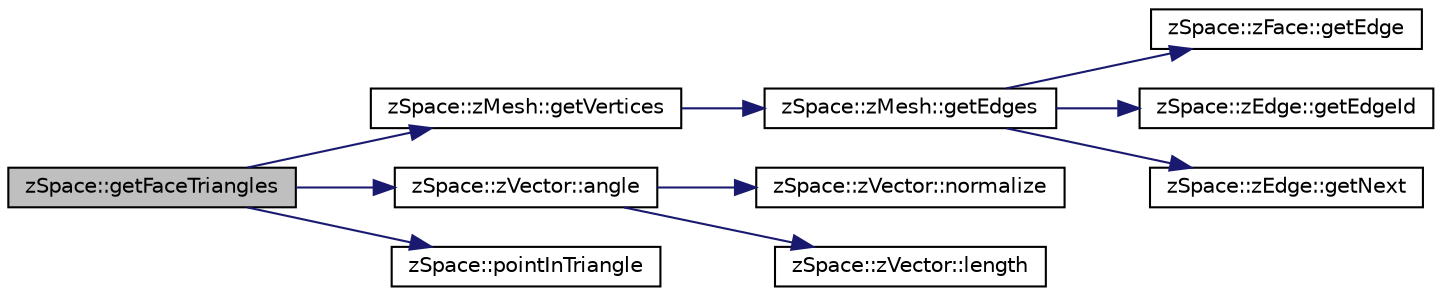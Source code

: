 digraph "zSpace::getFaceTriangles"
{
 // LATEX_PDF_SIZE
  edge [fontname="Helvetica",fontsize="10",labelfontname="Helvetica",labelfontsize="10"];
  node [fontname="Helvetica",fontsize="10",shape=record];
  rankdir="LR";
  Node64 [label="zSpace::getFaceTriangles",height=0.2,width=0.4,color="black", fillcolor="grey75", style="filled", fontcolor="black",tooltip="This method triangulates the input polygon using ear clipping algorithm."];
  Node64 -> Node65 [color="midnightblue",fontsize="10",style="solid",fontname="Helvetica"];
  Node65 [label="zSpace::zMesh::getVertices",height=0.2,width=0.4,color="black", fillcolor="white", style="filled",URL="$classz_space_1_1z_mesh.html#aa3010b8075e42f14efd4c3605085093b",tooltip="This method gets the vertices attached to input zEdge or zFace."];
  Node65 -> Node66 [color="midnightblue",fontsize="10",style="solid",fontname="Helvetica"];
  Node66 [label="zSpace::zMesh::getEdges",height=0.2,width=0.4,color="black", fillcolor="white", style="filled",URL="$classz_space_1_1z_mesh.html#aa705d823873a948a1b62723f24a921b2",tooltip="This method gets the edges of a zFace."];
  Node66 -> Node67 [color="midnightblue",fontsize="10",style="solid",fontname="Helvetica"];
  Node67 [label="zSpace::zFace::getEdge",height=0.2,width=0.4,color="black", fillcolor="white", style="filled",URL="$classz_space_1_1z_face.html#a69a14a515b179226aad1cbc3d7663163",tooltip="This method returns the associated edge of current zFace."];
  Node66 -> Node68 [color="midnightblue",fontsize="10",style="solid",fontname="Helvetica"];
  Node68 [label="zSpace::zEdge::getEdgeId",height=0.2,width=0.4,color="black", fillcolor="white", style="filled",URL="$classz_space_1_1z_edge.html#acd6947ccba055fa6c31d6d386fe68e12",tooltip="This method returns the edgeId of current zEdge."];
  Node66 -> Node69 [color="midnightblue",fontsize="10",style="solid",fontname="Helvetica"];
  Node69 [label="zSpace::zEdge::getNext",height=0.2,width=0.4,color="black", fillcolor="white", style="filled",URL="$classz_space_1_1z_edge.html#a3bce594c06fc4450ce8af3c0b98e2ae3",tooltip="This method returns the next edge of current zEdge."];
  Node64 -> Node70 [color="midnightblue",fontsize="10",style="solid",fontname="Helvetica"];
  Node70 [label="zSpace::zVector::angle",height=0.2,width=0.4,color="black", fillcolor="white", style="filled",URL="$classz_space_1_1z_vector.html#acf4156a0599baccfab7d3ff64bf4c209",tooltip="This method returns the angle between the current zVector and input zVector."];
  Node70 -> Node71 [color="midnightblue",fontsize="10",style="solid",fontname="Helvetica"];
  Node71 [label="zSpace::zVector::normalize",height=0.2,width=0.4,color="black", fillcolor="white", style="filled",URL="$classz_space_1_1z_vector.html#a27d075d5055bb92ddfe63fae4010339b",tooltip="This method normalizes the vector to unit length."];
  Node70 -> Node72 [color="midnightblue",fontsize="10",style="solid",fontname="Helvetica"];
  Node72 [label="zSpace::zVector::length",height=0.2,width=0.4,color="black", fillcolor="white", style="filled",URL="$classz_space_1_1z_vector.html#aa3e1fd350f48b30428f95e716a4e3400",tooltip="This method returns the magnitude/length of the zVector."];
  Node64 -> Node73 [color="midnightblue",fontsize="10",style="solid",fontname="Helvetica"];
  Node73 [label="zSpace::pointInTriangle",height=0.2,width=0.4,color="black", fillcolor="white", style="filled",URL="$group__z_vector_matrix_utilities.html#ga5d522fc391c13d491f20a1d3a87996ca",tooltip="This method checks if the given input points liess within the input triangle."];
}
